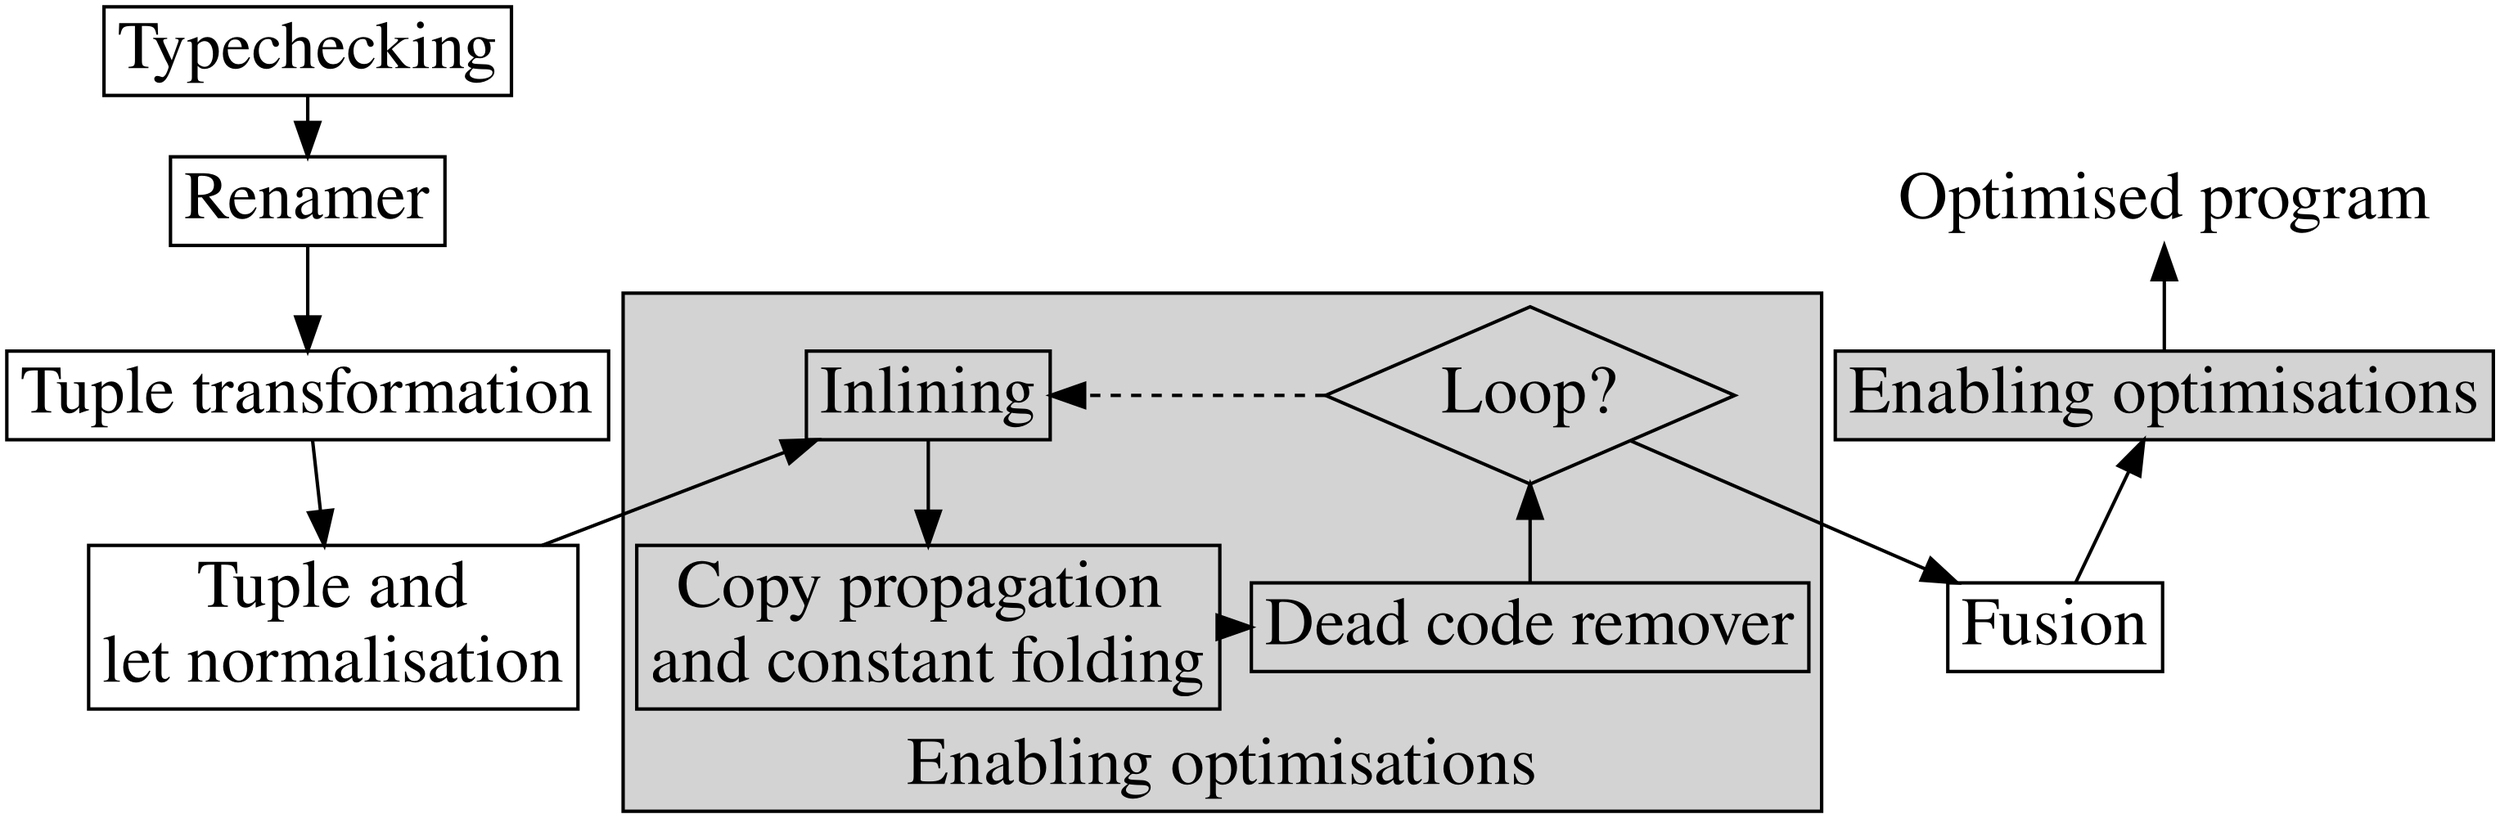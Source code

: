 digraph G
{
        rankdir = TD;
        compound=true;
        penwidth=2;
        node [fontname="Times Roman", shape=rectangle, fontsize=40, penwidth=2]
        edge [color=black, fontname="Times Roman", weight=100, penwidth=2, arrowsize=2]

        Typechecking []
        Renamer []
        Fusion []
        Output [label="Optimised program", shape=none]
        TupleTransform [label="Tuple transformation"]
        Normalisation [label="Tuple and\nlet normalisation"]
        EnablingOpts [label="Enabling optimisations", style=filled]

        {rank=same; Fusion Normalisation}
        {rank=same; Output Renamer}
        {rank=same; TupleTransform EnablingOpts}

        subgraph clusterEnabling {
                Inlining []
                rank="same"
                style=filled
                Inlining
                DeadCodeRemoval [label="Dead code remover"]
                ConstProp [label="Copy propagation \nand constant folding"]
                Loop [label="Loop?", shape=diamond]
                {rank=same; Inlining Loop}
                {rank=same; ConstProp DeadCodeRemoval}
                Inlining->ConstProp->DeadCodeRemoval->Loop
                Loop->Inlining[style=dashed]
                label="Enabling optimisations"
                labelloc=b
                fontname="Times Roman"
                fontsize=40
        }

        Typechecking->Renamer->TupleTransform->Normalisation->Inlining
        Loop->Fusion->EnablingOpts->Output
}
